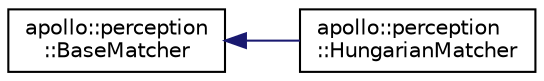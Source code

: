 digraph "Graphical Class Hierarchy"
{
  edge [fontname="Helvetica",fontsize="10",labelfontname="Helvetica",labelfontsize="10"];
  node [fontname="Helvetica",fontsize="10",shape=record];
  rankdir="LR";
  Node1 [label="apollo::perception\l::BaseMatcher",height=0.2,width=0.4,color="black", fillcolor="white", style="filled",URL="$classapollo_1_1perception_1_1BaseMatcher.html"];
  Node1 -> Node2 [dir="back",color="midnightblue",fontsize="10",style="solid",fontname="Helvetica"];
  Node2 [label="apollo::perception\l::HungarianMatcher",height=0.2,width=0.4,color="black", fillcolor="white", style="filled",URL="$classapollo_1_1perception_1_1HungarianMatcher.html"];
}
